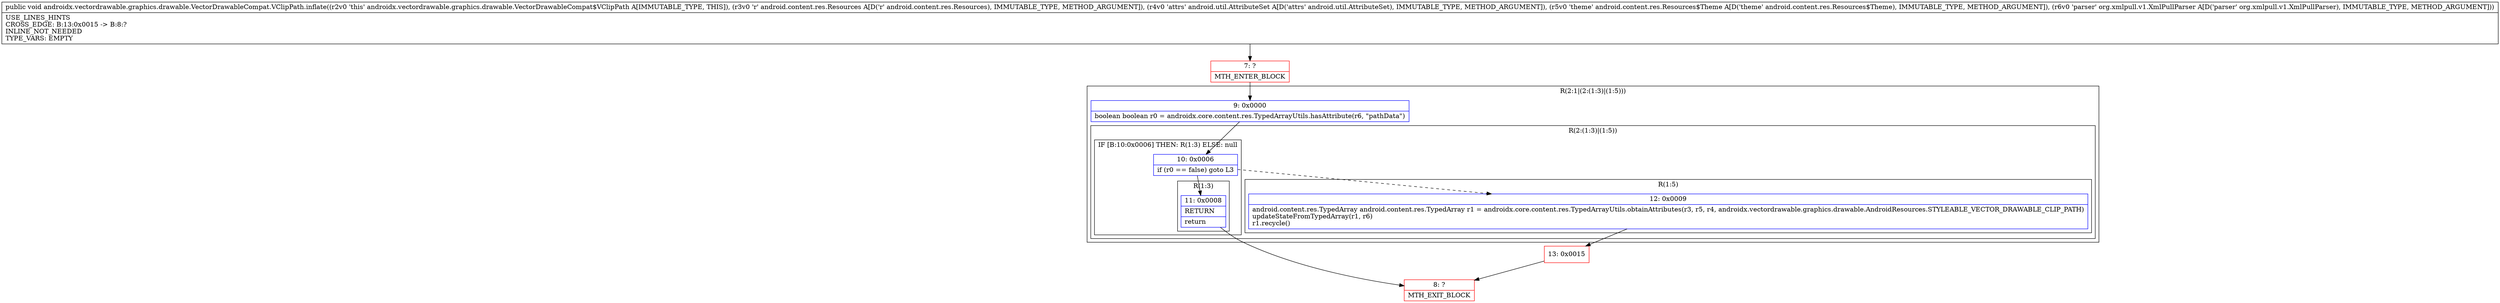 digraph "CFG forandroidx.vectordrawable.graphics.drawable.VectorDrawableCompat.VClipPath.inflate(Landroid\/content\/res\/Resources;Landroid\/util\/AttributeSet;Landroid\/content\/res\/Resources$Theme;Lorg\/xmlpull\/v1\/XmlPullParser;)V" {
subgraph cluster_Region_300707947 {
label = "R(2:1|(2:(1:3)|(1:5)))";
node [shape=record,color=blue];
Node_9 [shape=record,label="{9\:\ 0x0000|boolean boolean r0 = androidx.core.content.res.TypedArrayUtils.hasAttribute(r6, \"pathData\")\l}"];
subgraph cluster_Region_1830405446 {
label = "R(2:(1:3)|(1:5))";
node [shape=record,color=blue];
subgraph cluster_IfRegion_1193711037 {
label = "IF [B:10:0x0006] THEN: R(1:3) ELSE: null";
node [shape=record,color=blue];
Node_10 [shape=record,label="{10\:\ 0x0006|if (r0 == false) goto L3\l}"];
subgraph cluster_Region_1020041890 {
label = "R(1:3)";
node [shape=record,color=blue];
Node_11 [shape=record,label="{11\:\ 0x0008|RETURN\l|return\l}"];
}
}
subgraph cluster_Region_224872975 {
label = "R(1:5)";
node [shape=record,color=blue];
Node_12 [shape=record,label="{12\:\ 0x0009|android.content.res.TypedArray android.content.res.TypedArray r1 = androidx.core.content.res.TypedArrayUtils.obtainAttributes(r3, r5, r4, androidx.vectordrawable.graphics.drawable.AndroidResources.STYLEABLE_VECTOR_DRAWABLE_CLIP_PATH)\lupdateStateFromTypedArray(r1, r6)\lr1.recycle()\l}"];
}
}
}
Node_7 [shape=record,color=red,label="{7\:\ ?|MTH_ENTER_BLOCK\l}"];
Node_8 [shape=record,color=red,label="{8\:\ ?|MTH_EXIT_BLOCK\l}"];
Node_13 [shape=record,color=red,label="{13\:\ 0x0015}"];
MethodNode[shape=record,label="{public void androidx.vectordrawable.graphics.drawable.VectorDrawableCompat.VClipPath.inflate((r2v0 'this' androidx.vectordrawable.graphics.drawable.VectorDrawableCompat$VClipPath A[IMMUTABLE_TYPE, THIS]), (r3v0 'r' android.content.res.Resources A[D('r' android.content.res.Resources), IMMUTABLE_TYPE, METHOD_ARGUMENT]), (r4v0 'attrs' android.util.AttributeSet A[D('attrs' android.util.AttributeSet), IMMUTABLE_TYPE, METHOD_ARGUMENT]), (r5v0 'theme' android.content.res.Resources$Theme A[D('theme' android.content.res.Resources$Theme), IMMUTABLE_TYPE, METHOD_ARGUMENT]), (r6v0 'parser' org.xmlpull.v1.XmlPullParser A[D('parser' org.xmlpull.v1.XmlPullParser), IMMUTABLE_TYPE, METHOD_ARGUMENT]))  | USE_LINES_HINTS\lCROSS_EDGE: B:13:0x0015 \-\> B:8:?\lINLINE_NOT_NEEDED\lTYPE_VARS: EMPTY\l}"];
MethodNode -> Node_7;Node_9 -> Node_10;
Node_10 -> Node_11;
Node_10 -> Node_12[style=dashed];
Node_11 -> Node_8;
Node_12 -> Node_13;
Node_7 -> Node_9;
Node_13 -> Node_8;
}

